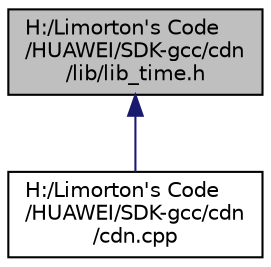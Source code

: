 digraph "H:/Limorton&apos;s Code/HUAWEI/SDK-gcc/cdn/lib/lib_time.h"
{
  edge [fontname="Helvetica",fontsize="10",labelfontname="Helvetica",labelfontsize="10"];
  node [fontname="Helvetica",fontsize="10",shape=record];
  Node1 [label="H:/Limorton's Code\l/HUAWEI/SDK-gcc/cdn\l/lib/lib_time.h",height=0.2,width=0.4,color="black", fillcolor="grey75", style="filled", fontcolor="black"];
  Node1 -> Node2 [dir="back",color="midnightblue",fontsize="10",style="solid",fontname="Helvetica"];
  Node2 [label="H:/Limorton's Code\l/HUAWEI/SDK-gcc/cdn\l/cdn.cpp",height=0.2,width=0.4,color="black", fillcolor="white", style="filled",URL="$cdn_8cpp.html"];
}

